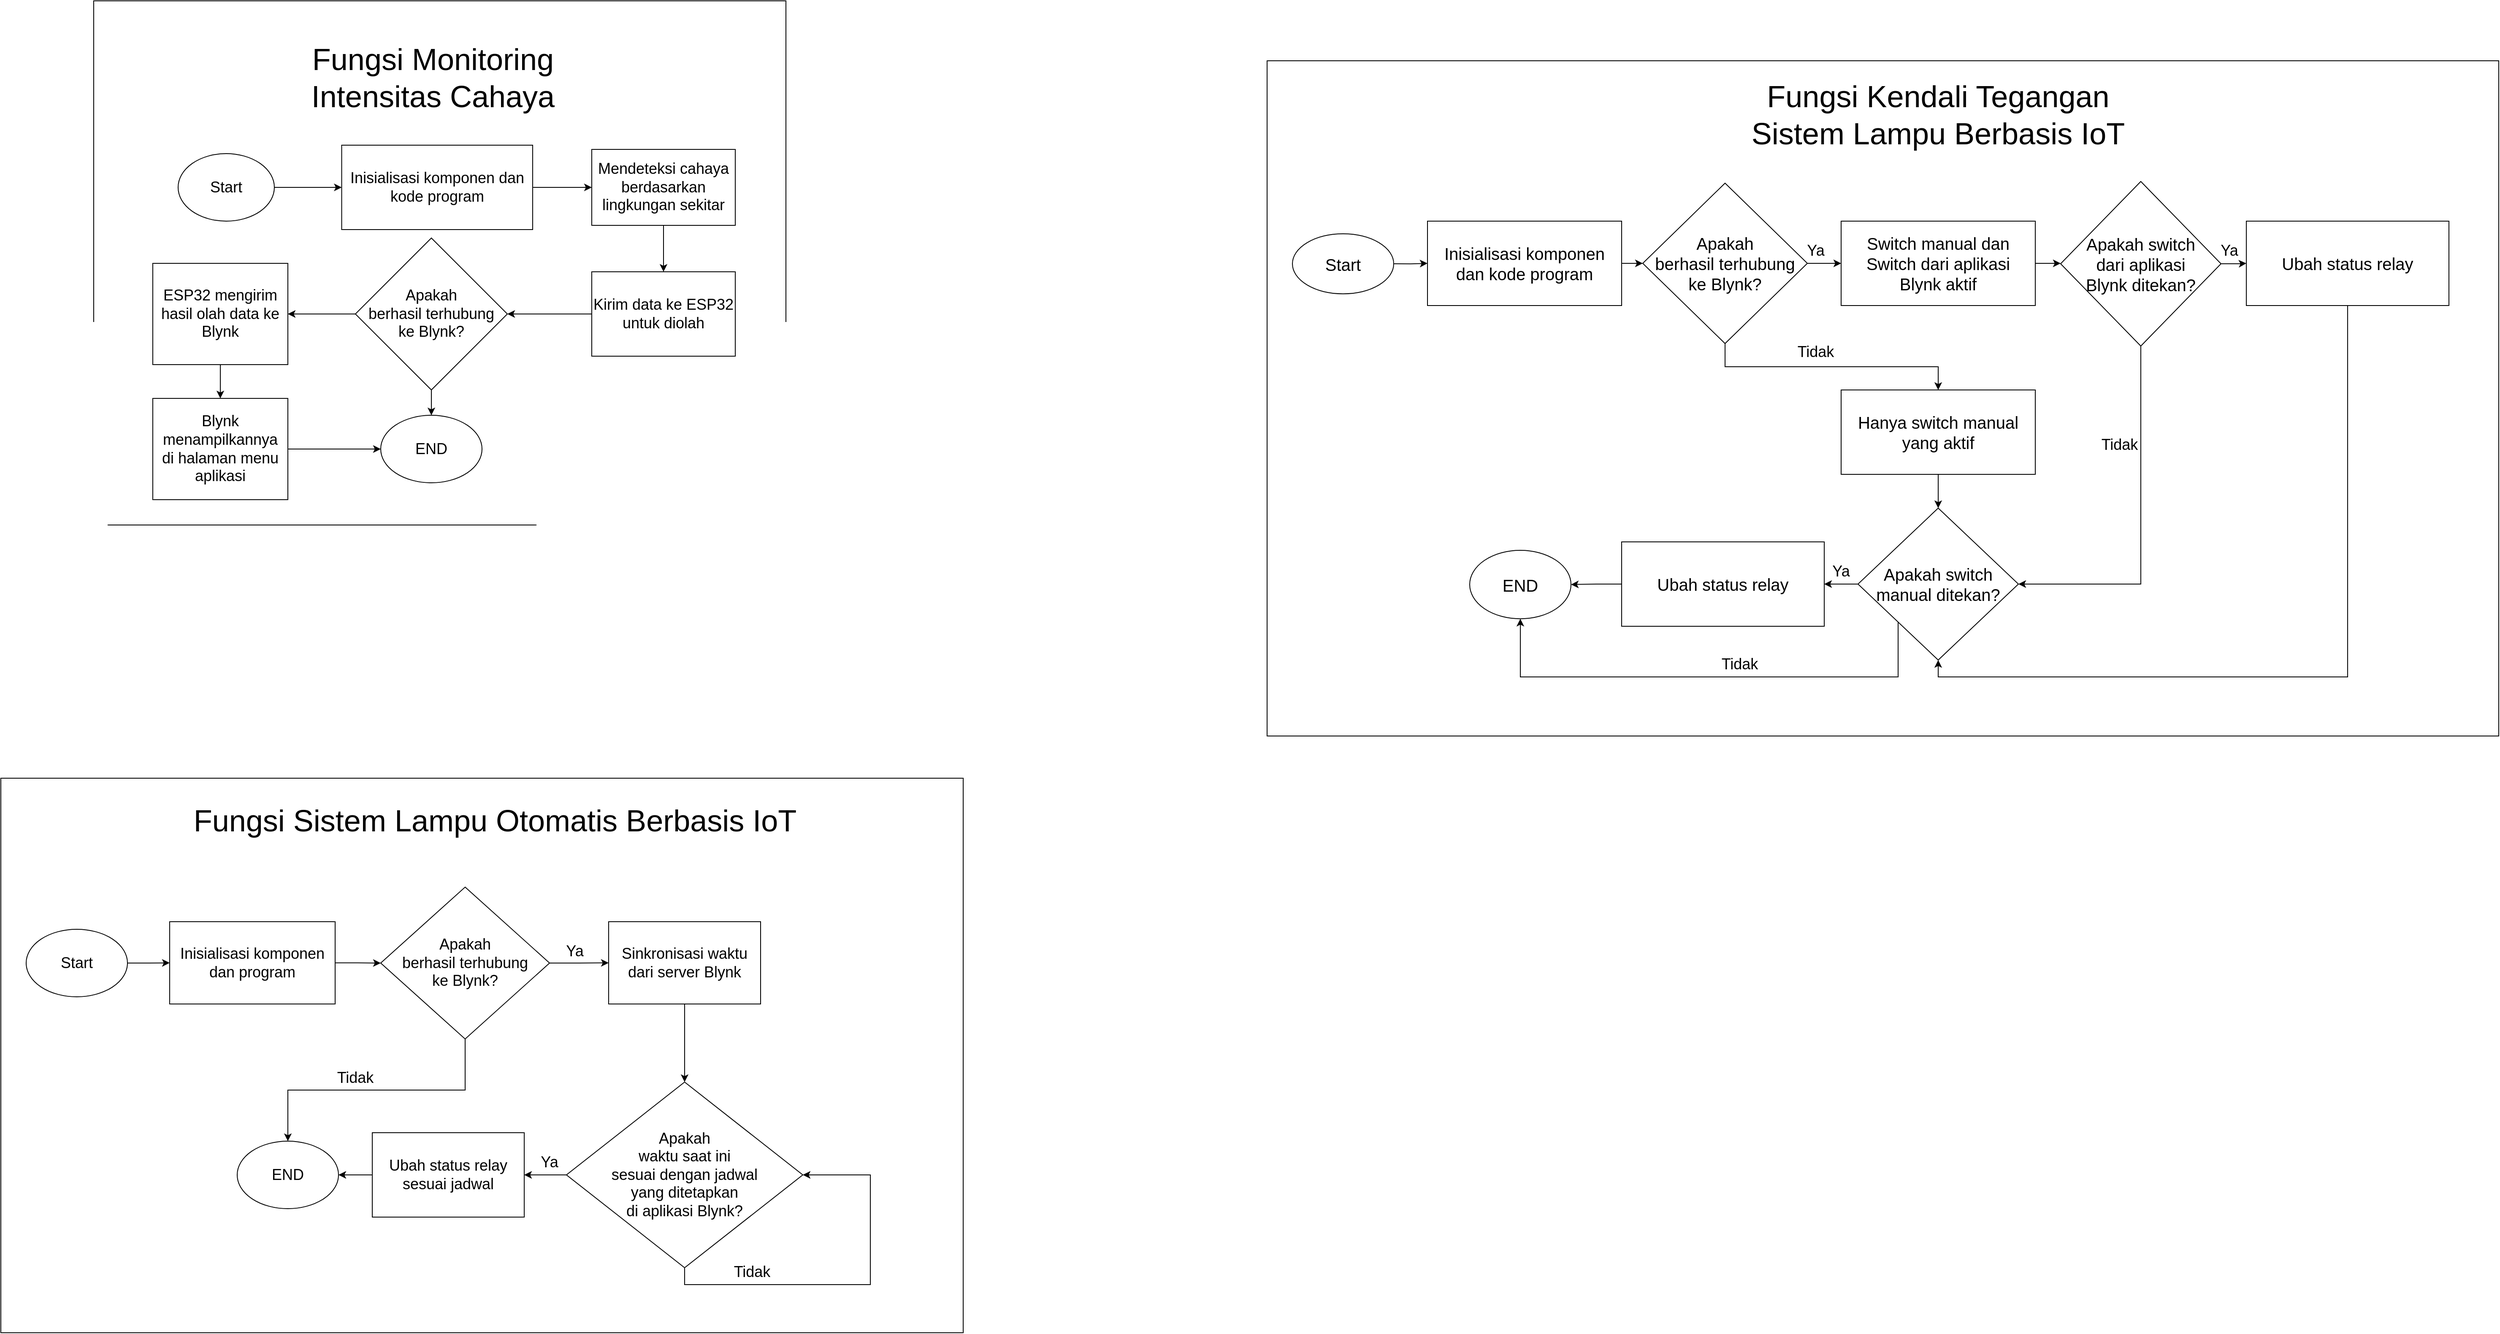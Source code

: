 <mxfile version="24.6.3" type="github">
  <diagram name="Halaman-1" id="Amh2mmN1JDySEoaFm9QU">
    <mxGraphModel dx="1714" dy="2171" grid="0" gridSize="10" guides="0" tooltips="1" connect="1" arrows="1" fold="1" page="1" pageScale="1" pageWidth="827" pageHeight="1169" math="0" shadow="0">
      <root>
        <mxCell id="0" />
        <mxCell id="1" parent="0" />
        <mxCell id="Yo0ihvBbkLJQ9ieDPkB9-28" value="" style="rounded=0;whiteSpace=wrap;html=1;" parent="1" vertex="1">
          <mxGeometry x="10" y="900" width="1140" height="657" as="geometry" />
        </mxCell>
        <mxCell id="Yo0ihvBbkLJQ9ieDPkB9-19" value="" style="rounded=0;whiteSpace=wrap;html=1;movable=1;resizable=1;rotatable=1;deletable=1;editable=1;locked=0;connectable=1;" parent="1" vertex="1">
          <mxGeometry x="1510" y="50" width="1459" height="800" as="geometry" />
        </mxCell>
        <mxCell id="Yo0ihvBbkLJQ9ieDPkB9-11" value="" style="rounded=0;whiteSpace=wrap;html=1;" parent="1" vertex="1">
          <mxGeometry x="120" y="-21" width="820" height="621" as="geometry" />
        </mxCell>
        <mxCell id="Yo0ihvBbkLJQ9ieDPkB9-20" style="edgeStyle=orthogonalEdgeStyle;rounded=0;orthogonalLoop=1;jettySize=auto;html=1;exitX=1;exitY=0.5;exitDx=0;exitDy=0;entryX=0;entryY=0.5;entryDx=0;entryDy=0;" parent="1" source="7ShA4Bs4Lb3jQ0K2besD-2" target="7ShA4Bs4Lb3jQ0K2besD-4" edge="1">
          <mxGeometry relative="1" as="geometry" />
        </mxCell>
        <mxCell id="7ShA4Bs4Lb3jQ0K2besD-2" value="&lt;font style=&quot;font-size: 18px;&quot;&gt;Start&lt;/font&gt;" style="ellipse;whiteSpace=wrap;html=1;" parent="1" vertex="1">
          <mxGeometry x="40" y="1079" width="120" height="80" as="geometry" />
        </mxCell>
        <mxCell id="Yo0ihvBbkLJQ9ieDPkB9-21" style="edgeStyle=orthogonalEdgeStyle;rounded=0;orthogonalLoop=1;jettySize=auto;html=1;exitX=1;exitY=0.5;exitDx=0;exitDy=0;entryX=0;entryY=0.5;entryDx=0;entryDy=0;" parent="1" source="7ShA4Bs4Lb3jQ0K2besD-4" target="7ShA4Bs4Lb3jQ0K2besD-9" edge="1">
          <mxGeometry relative="1" as="geometry" />
        </mxCell>
        <mxCell id="7ShA4Bs4Lb3jQ0K2besD-4" value="&lt;font style=&quot;font-size: 18px;&quot;&gt;Inisialisasi komponen dan program&lt;/font&gt;" style="rounded=0;whiteSpace=wrap;html=1;" parent="1" vertex="1">
          <mxGeometry x="210" y="1070" width="196" height="97.5" as="geometry" />
        </mxCell>
        <mxCell id="LcwX5Tsj0WYMmVAmwOtq-48" style="edgeStyle=orthogonalEdgeStyle;rounded=0;orthogonalLoop=1;jettySize=auto;html=1;exitX=1;exitY=0.5;exitDx=0;exitDy=0;" edge="1" parent="1" source="7ShA4Bs4Lb3jQ0K2besD-9" target="LcwX5Tsj0WYMmVAmwOtq-46">
          <mxGeometry relative="1" as="geometry" />
        </mxCell>
        <mxCell id="LcwX5Tsj0WYMmVAmwOtq-53" style="edgeStyle=orthogonalEdgeStyle;rounded=0;orthogonalLoop=1;jettySize=auto;html=1;exitX=0.5;exitY=1;exitDx=0;exitDy=0;entryX=0.5;entryY=0;entryDx=0;entryDy=0;" edge="1" parent="1" source="7ShA4Bs4Lb3jQ0K2besD-9" target="7ShA4Bs4Lb3jQ0K2besD-12">
          <mxGeometry relative="1" as="geometry" />
        </mxCell>
        <mxCell id="7ShA4Bs4Lb3jQ0K2besD-9" value="&lt;font style=&quot;font-size: 18px;&quot;&gt;Apakah&lt;/font&gt;&lt;div&gt;&lt;font style=&quot;font-size: 18px;&quot;&gt;berhasil&amp;nbsp;&lt;/font&gt;&lt;span style=&quot;font-size: 18px; background-color: initial;&quot;&gt;terhubung&lt;/span&gt;&lt;div&gt;&lt;font style=&quot;font-size: 18px;&quot;&gt;ke Blynk?&lt;/font&gt;&lt;/div&gt;&lt;/div&gt;" style="rhombus;whiteSpace=wrap;html=1;" parent="1" vertex="1">
          <mxGeometry x="460" y="1029" width="200" height="180" as="geometry" />
        </mxCell>
        <mxCell id="7ShA4Bs4Lb3jQ0K2besD-12" value="&lt;font style=&quot;font-size: 18px;&quot;&gt;END&lt;/font&gt;" style="ellipse;whiteSpace=wrap;html=1;" parent="1" vertex="1">
          <mxGeometry x="290" y="1330" width="120" height="80" as="geometry" />
        </mxCell>
        <mxCell id="7ShA4Bs4Lb3jQ0K2besD-13" value="&lt;font style=&quot;font-size: 36px;&quot;&gt;Fungsi&amp;nbsp;&lt;/font&gt;&lt;span style=&quot;font-size: 36px;&quot;&gt;Sistem Lampu Otomatis Berbasis IoT&lt;/span&gt;" style="text;html=1;strokeColor=none;fillColor=none;align=center;verticalAlign=middle;whiteSpace=wrap;rounded=0;" parent="1" vertex="1">
          <mxGeometry x="230" y="900" width="731" height="100" as="geometry" />
        </mxCell>
        <mxCell id="LcwX5Tsj0WYMmVAmwOtq-52" style="edgeStyle=orthogonalEdgeStyle;rounded=0;orthogonalLoop=1;jettySize=auto;html=1;exitX=0;exitY=0.5;exitDx=0;exitDy=0;" edge="1" parent="1" source="7ShA4Bs4Lb3jQ0K2besD-14" target="7ShA4Bs4Lb3jQ0K2besD-12">
          <mxGeometry relative="1" as="geometry" />
        </mxCell>
        <mxCell id="7ShA4Bs4Lb3jQ0K2besD-14" value="&lt;font style=&quot;font-size: 18px;&quot;&gt;Ubah status relay sesuai jadwal&lt;/font&gt;" style="rounded=0;whiteSpace=wrap;html=1;" parent="1" vertex="1">
          <mxGeometry x="450" y="1320" width="180" height="100" as="geometry" />
        </mxCell>
        <mxCell id="7ShA4Bs4Lb3jQ0K2besD-44" value="&lt;font style=&quot;font-size: 18px;&quot;&gt;Ya&lt;/font&gt;" style="text;html=1;strokeColor=none;fillColor=none;align=center;verticalAlign=middle;whiteSpace=wrap;rounded=0;" parent="1" vertex="1">
          <mxGeometry x="630" y="1340" width="60" height="30" as="geometry" />
        </mxCell>
        <mxCell id="7ShA4Bs4Lb3jQ0K2besD-45" value="&lt;font style=&quot;font-size: 18px;&quot;&gt;Tidak&lt;/font&gt;" style="text;html=1;strokeColor=none;fillColor=none;align=center;verticalAlign=middle;whiteSpace=wrap;rounded=0;" parent="1" vertex="1">
          <mxGeometry x="870" y="1470" width="60" height="30" as="geometry" />
        </mxCell>
        <mxCell id="Yo0ihvBbkLJQ9ieDPkB9-5" style="edgeStyle=orthogonalEdgeStyle;rounded=0;orthogonalLoop=1;jettySize=auto;html=1;exitX=1;exitY=0.5;exitDx=0;exitDy=0;entryX=0;entryY=0.5;entryDx=0;entryDy=0;" parent="1" source="bi3WUS4kzeiAN3RM-r-X-1" target="bi3WUS4kzeiAN3RM-r-X-2" edge="1">
          <mxGeometry relative="1" as="geometry" />
        </mxCell>
        <mxCell id="bi3WUS4kzeiAN3RM-r-X-1" value="&lt;font style=&quot;font-size: 18px;&quot;&gt;Start&lt;/font&gt;" style="ellipse;whiteSpace=wrap;html=1;" parent="1" vertex="1">
          <mxGeometry x="220" y="160" width="114" height="80" as="geometry" />
        </mxCell>
        <mxCell id="Yo0ihvBbkLJQ9ieDPkB9-6" style="edgeStyle=orthogonalEdgeStyle;rounded=0;orthogonalLoop=1;jettySize=auto;html=1;exitX=1;exitY=0.5;exitDx=0;exitDy=0;entryX=0;entryY=0.5;entryDx=0;entryDy=0;" parent="1" source="bi3WUS4kzeiAN3RM-r-X-2" target="bi3WUS4kzeiAN3RM-r-X-3" edge="1">
          <mxGeometry relative="1" as="geometry" />
        </mxCell>
        <mxCell id="bi3WUS4kzeiAN3RM-r-X-2" value="&lt;font style=&quot;font-size: 18px;&quot;&gt;Inisialisasi komponen dan kode program&lt;/font&gt;" style="rounded=0;whiteSpace=wrap;html=1;" parent="1" vertex="1">
          <mxGeometry x="413.75" y="150" width="226.25" height="100" as="geometry" />
        </mxCell>
        <mxCell id="Yo0ihvBbkLJQ9ieDPkB9-7" style="edgeStyle=orthogonalEdgeStyle;rounded=0;orthogonalLoop=1;jettySize=auto;html=1;exitX=0.5;exitY=1;exitDx=0;exitDy=0;entryX=0.5;entryY=0;entryDx=0;entryDy=0;" parent="1" source="bi3WUS4kzeiAN3RM-r-X-3" target="bi3WUS4kzeiAN3RM-r-X-4" edge="1">
          <mxGeometry relative="1" as="geometry" />
        </mxCell>
        <mxCell id="bi3WUS4kzeiAN3RM-r-X-3" value="&lt;font style=&quot;font-size: 18px;&quot;&gt;Mendeteksi cahaya berdasarkan lingkungan sekitar&lt;/font&gt;" style="rounded=0;whiteSpace=wrap;html=1;" parent="1" vertex="1">
          <mxGeometry x="710" y="155" width="170" height="90" as="geometry" />
        </mxCell>
        <mxCell id="Yo0ihvBbkLJQ9ieDPkB9-8" style="edgeStyle=orthogonalEdgeStyle;rounded=0;orthogonalLoop=1;jettySize=auto;html=1;exitX=0;exitY=0.5;exitDx=0;exitDy=0;entryX=1;entryY=0.5;entryDx=0;entryDy=0;" parent="1" source="bi3WUS4kzeiAN3RM-r-X-4" target="LcwX5Tsj0WYMmVAmwOtq-2" edge="1">
          <mxGeometry relative="1" as="geometry">
            <mxPoint x="640" y="350" as="targetPoint" />
          </mxGeometry>
        </mxCell>
        <mxCell id="bi3WUS4kzeiAN3RM-r-X-4" value="&lt;font style=&quot;font-size: 18px;&quot;&gt;Kirim data ke ESP32 untuk diolah&lt;/font&gt;" style="rounded=0;whiteSpace=wrap;html=1;" parent="1" vertex="1">
          <mxGeometry x="710" y="300" width="170" height="100" as="geometry" />
        </mxCell>
        <mxCell id="LcwX5Tsj0WYMmVAmwOtq-4" style="edgeStyle=orthogonalEdgeStyle;rounded=0;orthogonalLoop=1;jettySize=auto;html=1;exitX=0.5;exitY=1;exitDx=0;exitDy=0;" edge="1" parent="1" source="bi3WUS4kzeiAN3RM-r-X-5" target="LcwX5Tsj0WYMmVAmwOtq-3">
          <mxGeometry relative="1" as="geometry" />
        </mxCell>
        <mxCell id="bi3WUS4kzeiAN3RM-r-X-5" value="&lt;font style=&quot;font-size: 18px;&quot;&gt;ESP32 mengirim hasil olah data ke Blynk&lt;/font&gt;" style="rounded=0;whiteSpace=wrap;html=1;" parent="1" vertex="1">
          <mxGeometry x="190" y="290" width="160" height="120" as="geometry" />
        </mxCell>
        <mxCell id="Yo0ihvBbkLJQ9ieDPkB9-9" style="edgeStyle=orthogonalEdgeStyle;rounded=0;orthogonalLoop=1;jettySize=auto;html=1;exitX=0;exitY=0.5;exitDx=0;exitDy=0;entryX=1;entryY=0.5;entryDx=0;entryDy=0;" parent="1" source="LcwX5Tsj0WYMmVAmwOtq-2" target="bi3WUS4kzeiAN3RM-r-X-5" edge="1">
          <mxGeometry relative="1" as="geometry">
            <mxPoint x="410" y="350" as="sourcePoint" />
          </mxGeometry>
        </mxCell>
        <mxCell id="bi3WUS4kzeiAN3RM-r-X-7" value="&lt;font style=&quot;font-size: 18px;&quot;&gt;END&lt;/font&gt;" style="ellipse;whiteSpace=wrap;html=1;" parent="1" vertex="1">
          <mxGeometry x="460" y="470" width="120" height="80" as="geometry" />
        </mxCell>
        <mxCell id="bi3WUS4kzeiAN3RM-r-X-14" value="&lt;font style=&quot;font-size: 36px;&quot;&gt;Fungsi Monitoring Intensitas Cahaya&lt;/font&gt;" style="text;html=1;strokeColor=none;fillColor=none;align=center;verticalAlign=middle;whiteSpace=wrap;rounded=0;" parent="1" vertex="1">
          <mxGeometry x="360" y="20" width="323.95" height="100" as="geometry" />
        </mxCell>
        <mxCell id="bi3WUS4kzeiAN3RM-r-X-16" value="&lt;font style=&quot;font-size: 36px;&quot;&gt;Fungsi Kendali Tegangan Sistem Lampu Berbasis IoT&lt;/font&gt;" style="text;html=1;strokeColor=none;fillColor=none;align=center;verticalAlign=middle;whiteSpace=wrap;rounded=0;" parent="1" vertex="1">
          <mxGeometry x="2060" y="70" width="490" height="88.89" as="geometry" />
        </mxCell>
        <mxCell id="Yo0ihvBbkLJQ9ieDPkB9-13" style="edgeStyle=orthogonalEdgeStyle;rounded=0;orthogonalLoop=1;jettySize=auto;html=1;exitX=1;exitY=0.5;exitDx=0;exitDy=0;entryX=0;entryY=0.5;entryDx=0;entryDy=0;" parent="1" source="bi3WUS4kzeiAN3RM-r-X-19" target="bi3WUS4kzeiAN3RM-r-X-21" edge="1">
          <mxGeometry relative="1" as="geometry" />
        </mxCell>
        <mxCell id="bi3WUS4kzeiAN3RM-r-X-19" value="&lt;font style=&quot;font-size: 20px;&quot;&gt;Start&lt;/font&gt;" style="ellipse;whiteSpace=wrap;html=1;" parent="1" vertex="1">
          <mxGeometry x="1540" y="254.999" width="120.0" height="71.111" as="geometry" />
        </mxCell>
        <mxCell id="Yo0ihvBbkLJQ9ieDPkB9-14" style="edgeStyle=orthogonalEdgeStyle;rounded=0;orthogonalLoop=1;jettySize=auto;html=1;exitX=1;exitY=0.5;exitDx=0;exitDy=0;" parent="1" source="bi3WUS4kzeiAN3RM-r-X-21" target="LcwX5Tsj0WYMmVAmwOtq-10" edge="1">
          <mxGeometry relative="1" as="geometry">
            <mxPoint x="1910" y="290" as="targetPoint" />
          </mxGeometry>
        </mxCell>
        <mxCell id="bi3WUS4kzeiAN3RM-r-X-21" value="&lt;font style=&quot;font-size: 20px;&quot;&gt;Inisialisasi komponen dan kode program&lt;/font&gt;" style="rounded=0;whiteSpace=wrap;html=1;" parent="1" vertex="1">
          <mxGeometry x="1700" y="240" width="230" height="100" as="geometry" />
        </mxCell>
        <mxCell id="LcwX5Tsj0WYMmVAmwOtq-6" style="edgeStyle=orthogonalEdgeStyle;rounded=0;orthogonalLoop=1;jettySize=auto;html=1;exitX=0.5;exitY=1;exitDx=0;exitDy=0;" edge="1" parent="1" source="LcwX5Tsj0WYMmVAmwOtq-2" target="bi3WUS4kzeiAN3RM-r-X-7">
          <mxGeometry relative="1" as="geometry" />
        </mxCell>
        <mxCell id="LcwX5Tsj0WYMmVAmwOtq-2" value="&lt;font style=&quot;font-size: 18px;&quot;&gt;Apakah&lt;/font&gt;&lt;div&gt;&lt;font style=&quot;font-size: 18px;&quot;&gt;berhasil&amp;nbsp;&lt;/font&gt;&lt;span style=&quot;font-size: 18px; background-color: initial;&quot;&gt;terhubung&lt;/span&gt;&lt;div&gt;&lt;font style=&quot;font-size: 18px;&quot;&gt;ke Blynk?&lt;/font&gt;&lt;/div&gt;&lt;/div&gt;" style="rhombus;whiteSpace=wrap;html=1;" vertex="1" parent="1">
          <mxGeometry x="430" y="260" width="180" height="180" as="geometry" />
        </mxCell>
        <mxCell id="LcwX5Tsj0WYMmVAmwOtq-5" style="edgeStyle=orthogonalEdgeStyle;rounded=0;orthogonalLoop=1;jettySize=auto;html=1;exitX=1;exitY=0.5;exitDx=0;exitDy=0;entryX=0;entryY=0.5;entryDx=0;entryDy=0;" edge="1" parent="1" source="LcwX5Tsj0WYMmVAmwOtq-3" target="bi3WUS4kzeiAN3RM-r-X-7">
          <mxGeometry relative="1" as="geometry" />
        </mxCell>
        <mxCell id="LcwX5Tsj0WYMmVAmwOtq-3" value="&lt;font style=&quot;font-size: 18px;&quot;&gt;Blynk menampilkannya&lt;/font&gt;&lt;div&gt;&lt;font style=&quot;font-size: 18px;&quot;&gt;di halaman menu aplikasi&lt;/font&gt;&lt;/div&gt;" style="rounded=0;whiteSpace=wrap;html=1;" vertex="1" parent="1">
          <mxGeometry x="190" y="450" width="160" height="120" as="geometry" />
        </mxCell>
        <mxCell id="LcwX5Tsj0WYMmVAmwOtq-16" style="edgeStyle=orthogonalEdgeStyle;rounded=0;orthogonalLoop=1;jettySize=auto;html=1;exitX=1;exitY=0.5;exitDx=0;exitDy=0;" edge="1" parent="1" source="LcwX5Tsj0WYMmVAmwOtq-10" target="LcwX5Tsj0WYMmVAmwOtq-12">
          <mxGeometry relative="1" as="geometry" />
        </mxCell>
        <mxCell id="LcwX5Tsj0WYMmVAmwOtq-33" style="edgeStyle=orthogonalEdgeStyle;rounded=0;orthogonalLoop=1;jettySize=auto;html=1;exitX=0.5;exitY=1;exitDx=0;exitDy=0;" edge="1" parent="1" source="LcwX5Tsj0WYMmVAmwOtq-10" target="LcwX5Tsj0WYMmVAmwOtq-22">
          <mxGeometry relative="1" as="geometry" />
        </mxCell>
        <mxCell id="LcwX5Tsj0WYMmVAmwOtq-10" value="&lt;font style=&quot;font-size: 20px;&quot;&gt;Apakah&lt;/font&gt;&lt;div style=&quot;font-size: 20px;&quot;&gt;&lt;font style=&quot;font-size: 20px;&quot;&gt;&lt;font style=&quot;font-size: 20px;&quot;&gt;berhasil&amp;nbsp;&lt;/font&gt;&lt;span style=&quot;background-color: initial;&quot;&gt;terhubung&lt;/span&gt;&lt;/font&gt;&lt;div style=&quot;&quot;&gt;&lt;font style=&quot;font-size: 20px;&quot;&gt;ke Blynk?&lt;/font&gt;&lt;/div&gt;&lt;/div&gt;" style="rhombus;whiteSpace=wrap;html=1;" vertex="1" parent="1">
          <mxGeometry x="1955" y="195" width="195" height="190" as="geometry" />
        </mxCell>
        <mxCell id="LcwX5Tsj0WYMmVAmwOtq-28" style="edgeStyle=orthogonalEdgeStyle;rounded=0;orthogonalLoop=1;jettySize=auto;html=1;exitX=1;exitY=0.5;exitDx=0;exitDy=0;entryX=0;entryY=0.5;entryDx=0;entryDy=0;" edge="1" parent="1" source="LcwX5Tsj0WYMmVAmwOtq-12" target="LcwX5Tsj0WYMmVAmwOtq-24">
          <mxGeometry relative="1" as="geometry" />
        </mxCell>
        <mxCell id="LcwX5Tsj0WYMmVAmwOtq-12" value="&lt;font style=&quot;font-size: 20px;&quot;&gt;Switch manual dan Switch&amp;nbsp;&lt;/font&gt;&lt;span style=&quot;font-size: 20px; background-color: initial;&quot;&gt;dari aplikasi&lt;/span&gt;&lt;div&gt;&lt;span style=&quot;font-size: 20px; background-color: initial;&quot;&gt;Blynk aktif&lt;/span&gt;&lt;/div&gt;" style="rounded=0;whiteSpace=wrap;html=1;" vertex="1" parent="1">
          <mxGeometry x="2190" y="240" width="230" height="100" as="geometry" />
        </mxCell>
        <mxCell id="LcwX5Tsj0WYMmVAmwOtq-36" style="edgeStyle=orthogonalEdgeStyle;rounded=0;orthogonalLoop=1;jettySize=auto;html=1;exitX=0;exitY=0.5;exitDx=0;exitDy=0;" edge="1" parent="1" source="LcwX5Tsj0WYMmVAmwOtq-21" target="LcwX5Tsj0WYMmVAmwOtq-27">
          <mxGeometry relative="1" as="geometry" />
        </mxCell>
        <mxCell id="LcwX5Tsj0WYMmVAmwOtq-21" value="&lt;font style=&quot;font-size: 20px;&quot;&gt;Ubah status relay&lt;/font&gt;" style="rounded=0;whiteSpace=wrap;html=1;" vertex="1" parent="1">
          <mxGeometry x="1930" y="620" width="240" height="100" as="geometry" />
        </mxCell>
        <mxCell id="LcwX5Tsj0WYMmVAmwOtq-34" style="edgeStyle=orthogonalEdgeStyle;rounded=0;orthogonalLoop=1;jettySize=auto;html=1;exitX=0.5;exitY=1;exitDx=0;exitDy=0;" edge="1" parent="1" source="LcwX5Tsj0WYMmVAmwOtq-22" target="LcwX5Tsj0WYMmVAmwOtq-25">
          <mxGeometry relative="1" as="geometry" />
        </mxCell>
        <mxCell id="LcwX5Tsj0WYMmVAmwOtq-22" value="&lt;font style=&quot;font-size: 20px;&quot;&gt;Hanya switch manual yang aktif&lt;/font&gt;" style="rounded=0;whiteSpace=wrap;html=1;" vertex="1" parent="1">
          <mxGeometry x="2190" y="440" width="230" height="100" as="geometry" />
        </mxCell>
        <mxCell id="LcwX5Tsj0WYMmVAmwOtq-38" style="edgeStyle=orthogonalEdgeStyle;rounded=0;orthogonalLoop=1;jettySize=auto;html=1;exitX=0.5;exitY=1;exitDx=0;exitDy=0;entryX=0.5;entryY=1;entryDx=0;entryDy=0;" edge="1" parent="1" source="LcwX5Tsj0WYMmVAmwOtq-23" target="LcwX5Tsj0WYMmVAmwOtq-25">
          <mxGeometry relative="1" as="geometry" />
        </mxCell>
        <mxCell id="LcwX5Tsj0WYMmVAmwOtq-23" value="&lt;font style=&quot;font-size: 20px;&quot;&gt;Ubah status relay&lt;/font&gt;" style="rounded=0;whiteSpace=wrap;html=1;" vertex="1" parent="1">
          <mxGeometry x="2670" y="240" width="240" height="100" as="geometry" />
        </mxCell>
        <mxCell id="LcwX5Tsj0WYMmVAmwOtq-29" style="edgeStyle=orthogonalEdgeStyle;rounded=0;orthogonalLoop=1;jettySize=auto;html=1;exitX=1;exitY=0.5;exitDx=0;exitDy=0;" edge="1" parent="1" source="LcwX5Tsj0WYMmVAmwOtq-24" target="LcwX5Tsj0WYMmVAmwOtq-23">
          <mxGeometry relative="1" as="geometry" />
        </mxCell>
        <mxCell id="LcwX5Tsj0WYMmVAmwOtq-37" style="edgeStyle=orthogonalEdgeStyle;rounded=0;orthogonalLoop=1;jettySize=auto;html=1;exitX=0.5;exitY=1;exitDx=0;exitDy=0;entryX=1;entryY=0.5;entryDx=0;entryDy=0;" edge="1" parent="1" source="LcwX5Tsj0WYMmVAmwOtq-24" target="LcwX5Tsj0WYMmVAmwOtq-25">
          <mxGeometry relative="1" as="geometry" />
        </mxCell>
        <mxCell id="LcwX5Tsj0WYMmVAmwOtq-24" value="&lt;font style=&quot;font-size: 20px;&quot;&gt;Apakah switch&lt;/font&gt;&lt;div style=&quot;font-size: 20px;&quot;&gt;&lt;font style=&quot;font-size: 20px;&quot;&gt;&lt;span style=&quot;background-color: initial;&quot;&gt;dari&amp;nbsp;&lt;/span&gt;&lt;span style=&quot;background-color: initial;&quot;&gt;aplikasi&lt;/span&gt;&lt;/font&gt;&lt;/div&gt;&lt;div style=&quot;font-size: 20px;&quot;&gt;&lt;font style=&quot;font-size: 20px;&quot;&gt;&lt;span style=&quot;background-color: initial;&quot;&gt;Blynk ditekan?&lt;/span&gt;&lt;/font&gt;&lt;/div&gt;" style="rhombus;whiteSpace=wrap;html=1;" vertex="1" parent="1">
          <mxGeometry x="2450" y="193" width="190" height="195" as="geometry" />
        </mxCell>
        <mxCell id="LcwX5Tsj0WYMmVAmwOtq-35" style="edgeStyle=orthogonalEdgeStyle;rounded=0;orthogonalLoop=1;jettySize=auto;html=1;exitX=0;exitY=0.5;exitDx=0;exitDy=0;entryX=1;entryY=0.5;entryDx=0;entryDy=0;" edge="1" parent="1" source="LcwX5Tsj0WYMmVAmwOtq-25" target="LcwX5Tsj0WYMmVAmwOtq-21">
          <mxGeometry relative="1" as="geometry" />
        </mxCell>
        <mxCell id="LcwX5Tsj0WYMmVAmwOtq-42" style="edgeStyle=orthogonalEdgeStyle;rounded=0;orthogonalLoop=1;jettySize=auto;html=1;exitX=0;exitY=1;exitDx=0;exitDy=0;entryX=0.5;entryY=1;entryDx=0;entryDy=0;" edge="1" parent="1" source="LcwX5Tsj0WYMmVAmwOtq-25" target="LcwX5Tsj0WYMmVAmwOtq-27">
          <mxGeometry relative="1" as="geometry">
            <Array as="points">
              <mxPoint x="2257" y="780" />
              <mxPoint x="1810" y="780" />
            </Array>
          </mxGeometry>
        </mxCell>
        <mxCell id="LcwX5Tsj0WYMmVAmwOtq-25" value="&lt;font style=&quot;font-size: 20px;&quot;&gt;Apakah switch&lt;/font&gt;&lt;div style=&quot;font-size: 20px;&quot;&gt;&lt;font style=&quot;font-size: 20px;&quot;&gt;manual ditekan?&lt;/font&gt;&lt;/div&gt;" style="rhombus;whiteSpace=wrap;html=1;" vertex="1" parent="1">
          <mxGeometry x="2210" y="580" width="190" height="180" as="geometry" />
        </mxCell>
        <mxCell id="LcwX5Tsj0WYMmVAmwOtq-27" value="&lt;font style=&quot;font-size: 20px;&quot;&gt;END&lt;/font&gt;" style="ellipse;whiteSpace=wrap;html=1;" vertex="1" parent="1">
          <mxGeometry x="1750" y="630" width="120" height="81.11" as="geometry" />
        </mxCell>
        <mxCell id="LcwX5Tsj0WYMmVAmwOtq-39" value="&lt;font style=&quot;font-size: 18px;&quot;&gt;Ya&lt;/font&gt;" style="text;html=1;strokeColor=none;fillColor=none;align=center;verticalAlign=middle;whiteSpace=wrap;rounded=0;" vertex="1" parent="1">
          <mxGeometry x="2130" y="260" width="60" height="30" as="geometry" />
        </mxCell>
        <mxCell id="LcwX5Tsj0WYMmVAmwOtq-40" value="&lt;font style=&quot;font-size: 18px;&quot;&gt;Ya&lt;/font&gt;" style="text;html=1;strokeColor=none;fillColor=none;align=center;verticalAlign=middle;whiteSpace=wrap;rounded=0;" vertex="1" parent="1">
          <mxGeometry x="2620" y="260" width="60" height="30" as="geometry" />
        </mxCell>
        <mxCell id="LcwX5Tsj0WYMmVAmwOtq-41" value="&lt;font style=&quot;font-size: 18px;&quot;&gt;Tidak&lt;/font&gt;" style="text;html=1;strokeColor=none;fillColor=none;align=center;verticalAlign=middle;whiteSpace=wrap;rounded=0;" vertex="1" parent="1">
          <mxGeometry x="2130" y="380" width="60" height="30" as="geometry" />
        </mxCell>
        <mxCell id="LcwX5Tsj0WYMmVAmwOtq-43" value="&lt;font style=&quot;font-size: 18px;&quot;&gt;Tidak&lt;/font&gt;" style="text;html=1;strokeColor=none;fillColor=none;align=center;verticalAlign=middle;whiteSpace=wrap;rounded=0;" vertex="1" parent="1">
          <mxGeometry x="2040" y="750" width="60" height="30" as="geometry" />
        </mxCell>
        <mxCell id="LcwX5Tsj0WYMmVAmwOtq-44" value="&lt;font style=&quot;font-size: 18px;&quot;&gt;Ya&lt;/font&gt;" style="text;html=1;strokeColor=none;fillColor=none;align=center;verticalAlign=middle;whiteSpace=wrap;rounded=0;" vertex="1" parent="1">
          <mxGeometry x="2160" y="640" width="60" height="30" as="geometry" />
        </mxCell>
        <mxCell id="LcwX5Tsj0WYMmVAmwOtq-45" value="&lt;font style=&quot;font-size: 18px;&quot;&gt;Tidak&lt;/font&gt;" style="text;html=1;strokeColor=none;fillColor=none;align=center;verticalAlign=middle;whiteSpace=wrap;rounded=0;" vertex="1" parent="1">
          <mxGeometry x="2490" y="490" width="60" height="30" as="geometry" />
        </mxCell>
        <mxCell id="LcwX5Tsj0WYMmVAmwOtq-49" style="edgeStyle=orthogonalEdgeStyle;rounded=0;orthogonalLoop=1;jettySize=auto;html=1;exitX=0.5;exitY=1;exitDx=0;exitDy=0;" edge="1" parent="1" source="LcwX5Tsj0WYMmVAmwOtq-46" target="LcwX5Tsj0WYMmVAmwOtq-47">
          <mxGeometry relative="1" as="geometry" />
        </mxCell>
        <mxCell id="LcwX5Tsj0WYMmVAmwOtq-46" value="&lt;font style=&quot;font-size: 18px;&quot;&gt;Sinkronisasi waktu dari server Blynk&lt;/font&gt;" style="rounded=0;whiteSpace=wrap;html=1;" vertex="1" parent="1">
          <mxGeometry x="730" y="1070" width="180" height="97.5" as="geometry" />
        </mxCell>
        <mxCell id="LcwX5Tsj0WYMmVAmwOtq-51" value="" style="edgeStyle=orthogonalEdgeStyle;rounded=0;orthogonalLoop=1;jettySize=auto;html=1;" edge="1" parent="1" source="LcwX5Tsj0WYMmVAmwOtq-47" target="7ShA4Bs4Lb3jQ0K2besD-14">
          <mxGeometry relative="1" as="geometry" />
        </mxCell>
        <mxCell id="LcwX5Tsj0WYMmVAmwOtq-47" value="&lt;font style=&quot;font-size: 18px;&quot;&gt;Apakah&lt;/font&gt;&lt;div&gt;&lt;font style=&quot;font-size: 18px;&quot;&gt;waktu saat ini&lt;/font&gt;&lt;div&gt;&lt;font style=&quot;font-size: 18px;&quot;&gt;sesuai dengan jadwal&lt;/font&gt;&lt;/div&gt;&lt;div&gt;&lt;font style=&quot;font-size: 18px;&quot;&gt;yang&amp;nbsp;&lt;/font&gt;&lt;span style=&quot;font-size: 18px; background-color: initial;&quot;&gt;ditetapkan&lt;/span&gt;&lt;/div&gt;&lt;div&gt;&lt;span style=&quot;font-size: 18px; background-color: initial;&quot;&gt;di aplikasi Blynk?&lt;/span&gt;&lt;/div&gt;&lt;/div&gt;" style="rhombus;whiteSpace=wrap;html=1;" vertex="1" parent="1">
          <mxGeometry x="680" y="1260" width="280" height="220" as="geometry" />
        </mxCell>
        <mxCell id="LcwX5Tsj0WYMmVAmwOtq-56" style="edgeStyle=orthogonalEdgeStyle;rounded=0;orthogonalLoop=1;jettySize=auto;html=1;exitX=0.5;exitY=1;exitDx=0;exitDy=0;entryX=1;entryY=0.5;entryDx=0;entryDy=0;" edge="1" parent="1" source="LcwX5Tsj0WYMmVAmwOtq-47" target="LcwX5Tsj0WYMmVAmwOtq-47">
          <mxGeometry relative="1" as="geometry">
            <Array as="points">
              <mxPoint x="820" y="1500" />
              <mxPoint x="1040" y="1500" />
              <mxPoint x="1040" y="1370" />
            </Array>
          </mxGeometry>
        </mxCell>
        <mxCell id="LcwX5Tsj0WYMmVAmwOtq-57" value="&lt;font style=&quot;font-size: 18px;&quot;&gt;Ya&lt;/font&gt;" style="text;html=1;strokeColor=none;fillColor=none;align=center;verticalAlign=middle;whiteSpace=wrap;rounded=0;" vertex="1" parent="1">
          <mxGeometry x="660" y="1090" width="60" height="30" as="geometry" />
        </mxCell>
        <mxCell id="LcwX5Tsj0WYMmVAmwOtq-59" value="&lt;font style=&quot;font-size: 18px;&quot;&gt;Tidak&lt;/font&gt;" style="text;html=1;strokeColor=none;fillColor=none;align=center;verticalAlign=middle;whiteSpace=wrap;rounded=0;" vertex="1" parent="1">
          <mxGeometry x="400" y="1240" width="60" height="30" as="geometry" />
        </mxCell>
      </root>
    </mxGraphModel>
  </diagram>
</mxfile>
